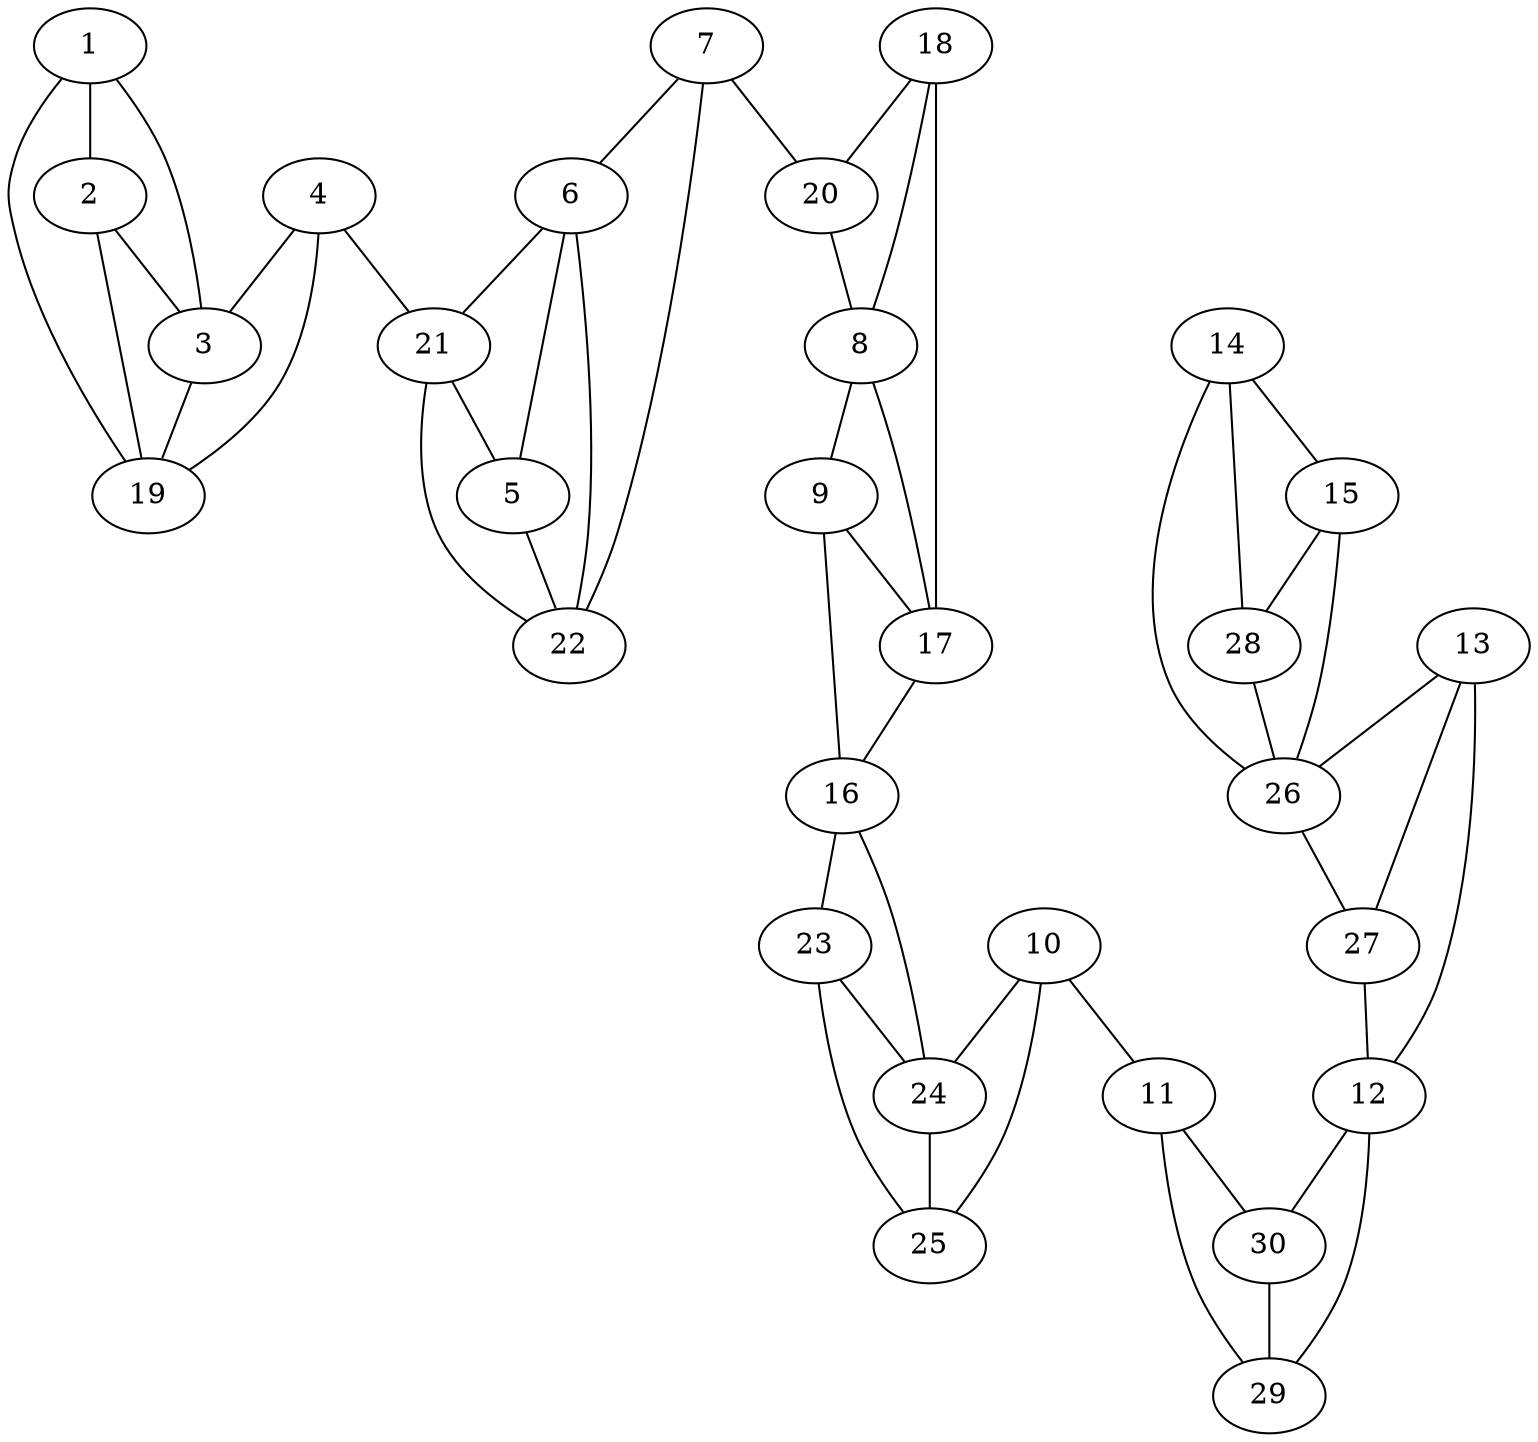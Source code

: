 graph pdb1fgs {
	1	 [aaLength=8,
		sequence=YTETVAYI,
		type=0];
	2	 [aaLength=9,
		sequence=RRILTLLHA,
		type=0];
	1 -- 2	 [distance0="20.0",
		frequency=1,
		type0=1];
	3	 [aaLength=3,
		sequence=PQQ,
		type=0];
	1 -- 3	 [distance0="32.0",
		frequency=1,
		type0=2];
	19	 [aaLength=5,
		sequence=YIHVT,
		type=1];
	1 -- 19	 [distance0="38.0",
		frequency=1,
		type0=3];
	2 -- 3	 [distance0="12.0",
		distance1="0.0",
		frequency=2,
		type0=1,
		type1=4];
	2 -- 19	 [distance0="18.0",
		frequency=1,
		type0=2];
	3 -- 19	 [distance0="6.0",
		distance1="0.0",
		frequency=2,
		type0=1,
		type1=4];
	4	 [aaLength=14,
		sequence=KGSAANAIAHVLEA,
		type=0];
	4 -- 3	 [distance0="15.0",
		frequency=1,
		type0=2];
	21	 [aaLength=4,
		sequence=VGLY,
		type=1];
	4 -- 21	 [distance0="18.0",
		distance1="0.0",
		frequency=2,
		type0=3,
		type1=4];
	4 -- 19	 [distance0="9.0",
		frequency=1,
		type0=1];
	5	 [aaLength=4,
		sequence=FNER,
		type=0];
	22	 [aaLength=3,
		sequence=IMI,
		type=1];
	5 -- 22	 [distance0="4.0",
		distance1="0.0",
		frequency=2,
		type0=1,
		type1=5];
	6	 [aaLength=21,
		sequence=DAALVNAVAFVRAALERLQQQ,
		type=0];
	6 -- 5	 [distance0="13.0",
		frequency=1,
		type0=2];
	6 -- 21	 [distance0="24.0",
		frequency=1,
		type0=3];
	6 -- 22	 [distance0="9.0",
		frequency=1,
		type0=1];
	7	 [aaLength=15,
		sequence=EFEFITALAYWYFRQ,
		type=0];
	7 -- 6	 [distance0="28.0",
		frequency=1,
		type0=2];
	20	 [aaLength=5,
		sequence=VAVIE,
		type=1];
	7 -- 20	 [distance0="19.0",
		distance1="0.0",
		frequency=2,
		type0=1,
		type1=4];
	7 -- 22	 [distance0="37.0",
		frequency=1,
		type0=3];
	8	 [aaLength=11,
		sequence=ITAIAKHKAGI,
		type=0];
	9	 [aaLength=14,
		sequence=PDAAAVVAAKVATT,
		type=0];
	8 -- 9	 [distance0="24.0",
		frequency=1,
		type0=3];
	17	 [aaLength=4,
		sequence=PVVT,
		type=1];
	8 -- 17	 [distance0="16.0",
		distance1="0.0",
		frequency=2,
		type0=1,
		type1=4];
	16	 [aaLength=3,
		sequence=WLR,
		type=1];
	9 -- 16	 [distance0="17.0",
		distance1="0.0",
		frequency=2,
		type0=2,
		type1=4];
	9 -- 17	 [distance0="8.0",
		frequency=1,
		type0=1];
	10	 [aaLength=20,
		sequence=DYQQRNMAIAIQTAKVYAKQ,
		type=0];
	11	 [aaLength=9,
		sequence=PQNIRQGLA,
		type=0];
	10 -- 11	 [distance0="26.0",
		distance1="0.0",
		frequency=2,
		type0=3,
		type1=4];
	24	 [aaLength=4,
		sequence=QRFT,
		type=1];
	10 -- 24	 [distance0="21.0",
		frequency=1,
		type0=2];
	25	 [aaLength=3,
		sequence=LEV,
		type=1];
	10 -- 25	 [distance0="7.0",
		frequency=1,
		type0=1];
	29	 [aaLength=3,
		sequence=IVI,
		type=1];
	11 -- 29	 [distance0="25.0",
		frequency=1,
		type0=2];
	30	 [aaLength=4,
		sequence=EKIS,
		type=1];
	11 -- 30	 [distance0="17.0",
		distance1="0.0",
		frequency=2,
		type0=1,
		type1=4];
	12	 [aaLength=14,
		sequence=PDGINGLITALKQL,
		type=0];
	12 -- 29	 [distance0="8.0",
		frequency=1,
		type0=1];
	12 -- 30	 [distance0="16.0",
		frequency=1,
		type0=2];
	13	 [aaLength=8,
		sequence=MADRLTAA,
		type=0];
	13 -- 12	 [distance0="33.0",
		frequency=1,
		type0=3];
	26	 [aaLength=4,
		sequence=TVYL,
		type=1];
	13 -- 26	 [distance0="10.0",
		distance1="0.0",
		frequency=2,
		type0=1,
		type1=4];
	14	 [aaLength=11,
		sequence=WQEALAASLND,
		type=0];
	15	 [aaLength=11,
		sequence=LYLASAVRQTL,
		type=0];
	14 -- 15	 [distance0="22.0",
		frequency=1,
		type0=2];
	14 -- 26	 [distance0="30.0",
		frequency=1,
		type0=3];
	28	 [aaLength=5,
		sequence=PIVIT,
		type=1];
	14 -- 28	 [distance0="15.0",
		distance1="0.0",
		frequency=2,
		type0=1,
		type1=4];
	15 -- 26	 [distance0="52.0",
		frequency=1,
		type0=3];
	15 -- 28	 [distance0="7.0",
		frequency=1,
		type0=1];
	23	 [aaLength=4,
		sequence=KAKL,
		type=1];
	16 -- 23	 [distance0="11.0",
		distance1="0.0",
		frequency=2,
		type0=1,
		type1=4];
	16 -- 24	 [distance0="19.0",
		frequency=1,
		type0=3];
	17 -- 16	 [distance0="25.0",
		frequency=1,
		type0=3];
	18	 [aaLength=4,
		sequence=VSVL,
		type=1];
	18 -- 8	 [distance0="18.0",
		distance1="0.0",
		frequency=2,
		type0=1,
		type1=4];
	18 -- 20	 [distance0="21.0",
		frequency=1,
		type0=2];
	18 -- 17	 [distance0="34.0",
		frequency=1,
		type0=3];
	20 -- 8	 [distance0="39.0",
		frequency=1,
		type0=3];
	21 -- 5	 [distance0="11.0",
		distance1="0.0",
		frequency=2,
		type0=1,
		type1=4];
	21 -- 22	 [distance0="15.0",
		frequency=1,
		type0=2];
	23 -- 24	 [distance0="8.0",
		distance1="0.0",
		frequency=2,
		type0=1,
		type1=4];
	23 -- 25	 [distance0="22.0",
		frequency=1,
		type0=3];
	24 -- 25	 [distance0="14.0",
		distance1="0.0",
		frequency=2,
		type0=2,
		type1=4];
	27	 [aaLength=5,
		sequence=ITVIA,
		type=1];
	26 -- 27	 [distance0="25.0",
		frequency=1,
		type0=2];
	27 -- 12	 [distance0="18.0",
		frequency=1,
		type0=2];
	27 -- 13	 [distance0="15.0",
		distance1="0.0",
		frequency=2,
		type0=1,
		type1=4];
	28 -- 26	 [distance0="45.0",
		frequency=1,
		type0=3];
	30 -- 29	 [distance0="8.0",
		distance1="0.0",
		frequency=2,
		type0=1,
		type1=4];
}
